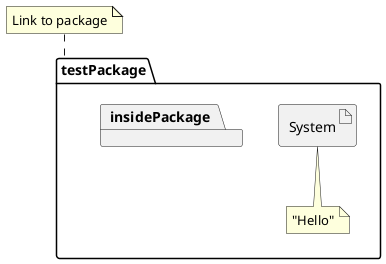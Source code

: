 @startuml

package testPackage {
    artifact System
    package insidePackage {
        
    }
    note bottom : "Hello"
}
note "Link to package" as test
test .- testPackage

@enduml